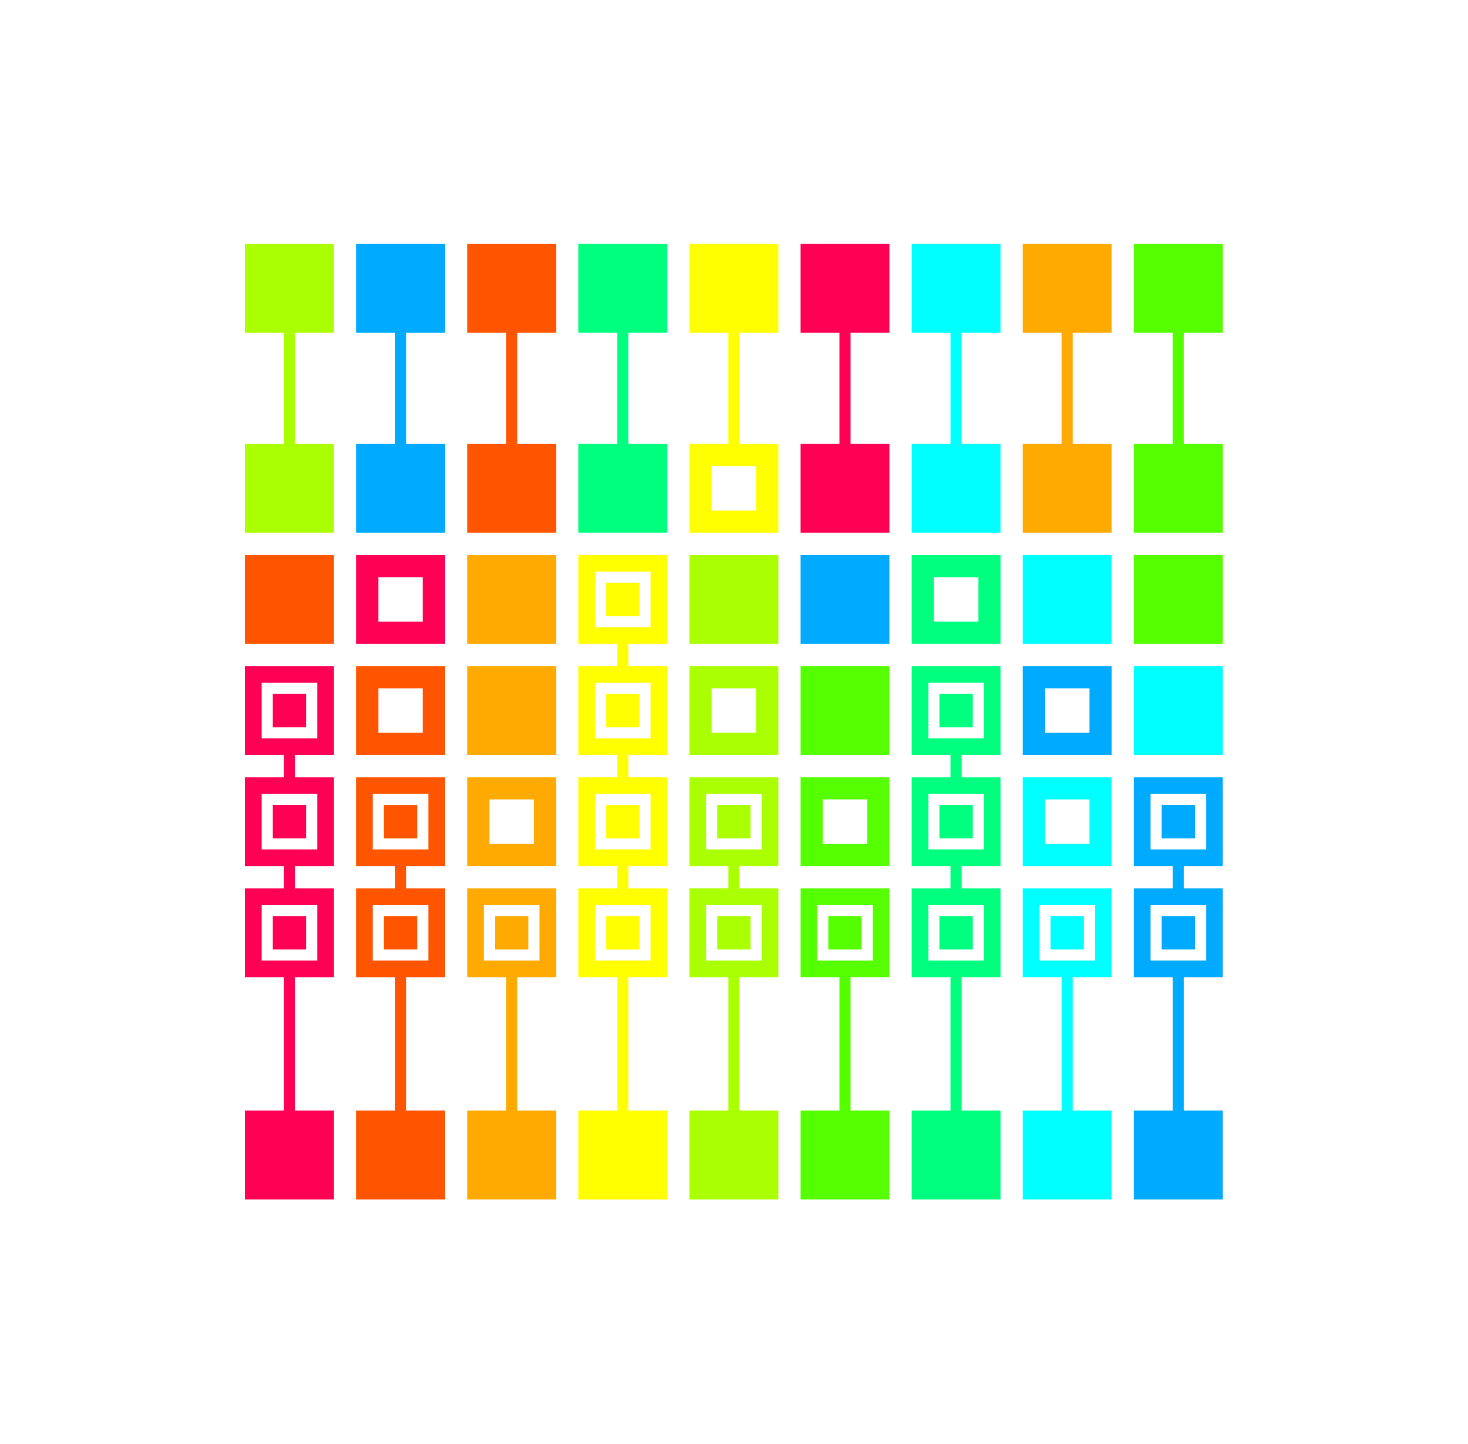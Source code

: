 <?xml version="1.0"?>
<!DOCTYPE ipe SYSTEM "ipe.dtd">
<ipe version="70206" creator="Ipe 7.2.7">
<info created="D:20170410232037" modified="D:20170411113104"/>
<ipestyle name="basic">
<symbol name="arrow/arc(spx)">
<path stroke="sym-stroke" fill="sym-stroke" pen="sym-pen">
0 0 m
-1 0.333 l
-1 -0.333 l
h
</path>
</symbol>
<symbol name="arrow/farc(spx)">
<path stroke="sym-stroke" fill="white" pen="sym-pen">
0 0 m
-1 0.333 l
-1 -0.333 l
h
</path>
</symbol>
<symbol name="arrow/ptarc(spx)">
<path stroke="sym-stroke" fill="sym-stroke" pen="sym-pen">
0 0 m
-1 0.333 l
-0.8 0 l
-1 -0.333 l
h
</path>
</symbol>
<symbol name="arrow/fptarc(spx)">
<path stroke="sym-stroke" fill="white" pen="sym-pen">
0 0 m
-1 0.333 l
-0.8 0 l
-1 -0.333 l
h
</path>
</symbol>
<symbol name="mark/circle(sx)" transformations="translations">
<path fill="sym-stroke">
0.6 0 0 0.6 0 0 e
0.4 0 0 0.4 0 0 e
</path>
</symbol>
<symbol name="mark/disk(sx)" transformations="translations">
<path fill="sym-stroke">
0.6 0 0 0.6 0 0 e
</path>
</symbol>
<symbol name="mark/fdisk(sfx)" transformations="translations">
<group>
<path fill="sym-fill">
0.5 0 0 0.5 0 0 e
</path>
<path fill="sym-stroke" fillrule="eofill">
0.6 0 0 0.6 0 0 e
0.4 0 0 0.4 0 0 e
</path>
</group>
</symbol>
<symbol name="mark/box(sx)" transformations="translations">
<path fill="sym-stroke" fillrule="eofill">
-0.6 -0.6 m
0.6 -0.6 l
0.6 0.6 l
-0.6 0.6 l
h
-0.4 -0.4 m
0.4 -0.4 l
0.4 0.4 l
-0.4 0.4 l
h
</path>
</symbol>
<symbol name="mark/square(sx)" transformations="translations">
<path fill="sym-stroke">
-0.6 -0.6 m
0.6 -0.6 l
0.6 0.6 l
-0.6 0.6 l
h
</path>
</symbol>
<symbol name="mark/fsquare(sfx)" transformations="translations">
<group>
<path fill="sym-fill">
-0.5 -0.5 m
0.5 -0.5 l
0.5 0.5 l
-0.5 0.5 l
h
</path>
<path fill="sym-stroke" fillrule="eofill">
-0.6 -0.6 m
0.6 -0.6 l
0.6 0.6 l
-0.6 0.6 l
h
-0.4 -0.4 m
0.4 -0.4 l
0.4 0.4 l
-0.4 0.4 l
h
</path>
</group>
</symbol>
<symbol name="mark/cross(sx)" transformations="translations">
<group>
<path fill="sym-stroke">
-0.43 -0.57 m
0.57 0.43 l
0.43 0.57 l
-0.57 -0.43 l
h
</path>
<path fill="sym-stroke">
-0.43 0.57 m
0.57 -0.43 l
0.43 -0.57 l
-0.57 0.43 l
h
</path>
</group>
</symbol>
<symbol name="arrow/fnormal(spx)">
<path stroke="sym-stroke" fill="white" pen="sym-pen">
0 0 m
-1 0.333 l
-1 -0.333 l
h
</path>
</symbol>
<symbol name="arrow/pointed(spx)">
<path stroke="sym-stroke" fill="sym-stroke" pen="sym-pen">
0 0 m
-1 0.333 l
-0.8 0 l
-1 -0.333 l
h
</path>
</symbol>
<symbol name="arrow/fpointed(spx)">
<path stroke="sym-stroke" fill="white" pen="sym-pen">
0 0 m
-1 0.333 l
-0.8 0 l
-1 -0.333 l
h
</path>
</symbol>
<symbol name="arrow/linear(spx)">
<path stroke="sym-stroke" pen="sym-pen">
-1 0.333 m
0 0 l
-1 -0.333 l
</path>
</symbol>
<symbol name="arrow/fdouble(spx)">
<path stroke="sym-stroke" fill="white" pen="sym-pen">
0 0 m
-1 0.333 l
-1 -0.333 l
h
-1 0 m
-2 0.333 l
-2 -0.333 l
h
</path>
</symbol>
<symbol name="arrow/double(spx)">
<path stroke="sym-stroke" fill="sym-stroke" pen="sym-pen">
0 0 m
-1 0.333 l
-1 -0.333 l
h
-1 0 m
-2 0.333 l
-2 -0.333 l
h
</path>
</symbol>
<pen name="heavier" value="0.8"/>
<pen name="fat" value="1.2"/>
<pen name="ultrafat" value="2"/>
<symbolsize name="large" value="5"/>
<symbolsize name="small" value="2"/>
<symbolsize name="tiny" value="1.1"/>
<arrowsize name="large" value="10"/>
<arrowsize name="small" value="5"/>
<arrowsize name="tiny" value="3"/>
<color name="red" value="1 0 0"/>
<color name="green" value="0 1 0"/>
<color name="blue" value="0 0 1"/>
<color name="yellow" value="1 1 0"/>
<color name="orange" value="1 0.647 0"/>
<color name="gold" value="1 0.843 0"/>
<color name="purple" value="0.627 0.125 0.941"/>
<color name="gray" value="0.745"/>
<color name="brown" value="0.647 0.165 0.165"/>
<color name="navy" value="0 0 0.502"/>
<color name="pink" value="1 0.753 0.796"/>
<color name="seagreen" value="0.18 0.545 0.341"/>
<color name="turquoise" value="0.251 0.878 0.816"/>
<color name="violet" value="0.933 0.51 0.933"/>
<color name="darkblue" value="0 0 0.545"/>
<color name="darkcyan" value="0 0.545 0.545"/>
<color name="darkgray" value="0.663"/>
<color name="darkgreen" value="0 0.392 0"/>
<color name="darkmagenta" value="0.545 0 0.545"/>
<color name="darkorange" value="1 0.549 0"/>
<color name="darkred" value="0.545 0 0"/>
<color name="lightblue" value="0.678 0.847 0.902"/>
<color name="lightcyan" value="0.878 1 1"/>
<color name="lightgray" value="0.827"/>
<color name="lightgreen" value="0.565 0.933 0.565"/>
<color name="lightyellow" value="1 1 0.878"/>
<dashstyle name="dashed" value="[4] 0"/>
<dashstyle name="dotted" value="[1 3] 0"/>
<dashstyle name="dash dotted" value="[4 2 1 2] 0"/>
<dashstyle name="dash dot dotted" value="[4 2 1 2 1 2] 0"/>
<textsize name="large" value="\large"/>
<textsize name="Large" value="\Large"/>
<textsize name="LARGE" value="\LARGE"/>
<textsize name="huge" value="\huge"/>
<textsize name="Huge" value="\Huge"/>
<textsize name="small" value="\small"/>
<textsize name="footnote" value="\footnotesize"/>
<textsize name="tiny" value="\tiny"/>
<textstyle name="center" begin="\begin{center}" end="\end{center}"/>
<textstyle name="itemize" begin="\begin{itemize}" end="\end{itemize}"/>
<textstyle name="item" begin="\begin{itemize}\item{}" end="\end{itemize}"/>
<gridsize name="4 pts" value="4"/>
<gridsize name="8 pts (~3 mm)" value="8"/>
<gridsize name="16 pts (~6 mm)" value="16"/>
<gridsize name="32 pts (~12 mm)" value="32"/>
<gridsize name="10 pts (~3.5 mm)" value="10"/>
<gridsize name="20 pts (~7 mm)" value="20"/>
<gridsize name="14 pts (~5 mm)" value="14"/>
<gridsize name="28 pts (~10 mm)" value="28"/>
<gridsize name="56 pts (~20 mm)" value="56"/>
<anglesize name="90 deg" value="90"/>
<anglesize name="60 deg" value="60"/>
<anglesize name="45 deg" value="45"/>
<anglesize name="30 deg" value="30"/>
<anglesize name="22.5 deg" value="22.5"/>
<opacity name="10%" value="0.1"/>
<opacity name="30%" value="0.3"/>
<opacity name="50%" value="0.5"/>
<opacity name="75%" value="0.75"/>
<tiling name="falling" angle="-60" step="4" width="1"/>
<tiling name="rising" angle="30" step="4" width="1"/>
</ipestyle>
<page>
<layer name="alpha"/>
<view layers="alpha" active="alpha"/>
<path layer="alpha" matrix="1.1 0 0 1.1 -27.2 -45.2" fill="white">
32 688 m
32 216 l
512 216 l
512 688 l
h
</path>
<path stroke="1 1 0" pen="4">
272 608 m
272 536 l
</path>
<path stroke="1 0 0.333" pen="4">
112 456 m
112 296 l
</path>
<path stroke="1 0.333 0" pen="4">
152 416 m
152 296 l
</path>
<path stroke="1 0.667 0" pen="4">
192 376 m
192 296 l
</path>
<path stroke="0 0.667 1" pen="4">
432 416 m
432 296 l
</path>
<path stroke="0 1 1" pen="4">
392 376 m
392 296 l
</path>
<path stroke="0.333 1 0" pen="4">
312 376 m
312 296 l
</path>
<path stroke="0 1 0.498" pen="4">
352 456 m
352 296 l
</path>
<path stroke="0.667 1 0" pen="4">
272 416 m
272 296 l
</path>
<path stroke="1 1 0" pen="4">
232 496 m
232 296 l
</path>
<path matrix="0.5 0 0 0.5 32 -72" fill="1 0 0.333">
128 768 m
128 704 l
192 704 l
192 768 l
h
</path>
<path matrix="0.5 0 0 0.5 72 -72" fill="1 0.333 0">
128 768 m
128 704 l
192 704 l
192 768 l
h
</path>
<path matrix="0.5 0 0 0.5 112 -72" fill="1 0.667 0">
128 768 m
128 704 l
192 704 l
192 768 l
h
</path>
<path matrix="0.5 0 0 0.5 152 -72" fill="1 1 0">
128 768 m
128 704 l
192 704 l
192 768 l
h
</path>
<path matrix="0.5 0 0 0.5 192 -72" fill="0.667 1 0">
128 768 m
128 704 l
192 704 l
192 768 l
h
</path>
<path matrix="0.5 0 0 0.5 232 -72" fill="0.333 1 0">
128 768 m
128 704 l
192 704 l
192 768 l
h
</path>
<path matrix="0.5 0 0 0.5 272 -72" fill="0 1 0.498">
128 768 m
128 704 l
192 704 l
192 768 l
h
</path>
<path matrix="0.5 0 0 0.5 312 -72" fill="0 1 1">
128 768 m
128 704 l
192 704 l
192 768 l
h
</path>
<path matrix="0.5 0 0 0.5 352 -72" fill="0 0.667 1">
128 768 m
128 704 l
192 704 l
192 768 l
h
</path>
<path matrix="0.5 0 0 0.5 232 240" fill="1 0 0.333">
128 768 m
128 704 l
192 704 l
192 768 l
h
</path>
<path matrix="0.5 0 0 0.5 112 240" fill="1 0.333 0">
128 768 m
128 704 l
192 704 l
192 768 l
h
</path>
<path matrix="0.5 0 0 0.5 312 240" fill="1 0.667 0">
128 768 m
128 704 l
192 704 l
192 768 l
h
</path>
<path matrix="0.5 0 0 0.5 192 240" fill="1 1 0">
128 768 m
128 704 l
192 704 l
192 768 l
h
</path>
<path matrix="0.5 0 0 0.5 32 240" fill="0.667 1 0">
128 768 m
128 704 l
192 704 l
192 768 l
h
</path>
<path matrix="0.5 0 0 0.5 352 240" fill="0.333 1 0">
128 768 m
128 704 l
192 704 l
192 768 l
h
</path>
<path matrix="0.5 0 0 0.5 152 240" fill="0 1 0.498">
128 768 m
128 704 l
192 704 l
192 768 l
h
</path>
<path matrix="0.5 0 0 0.5 272 240" fill="0 1 1">
128 768 m
128 704 l
192 704 l
192 768 l
h
</path>
<path matrix="0.5 0 0 0.5 72 240" fill="0 0.667 1">
128 768 m
128 704 l
192 704 l
192 768 l
h
</path>
<path matrix="0.5 0 0 0.5 232 168" fill="1 0 0.333">
128 768 m
128 704 l
192 704 l
192 768 l
h
</path>
<path matrix="0.5 0 0 0.5 112 168" fill="1 0.333 0">
128 768 m
128 704 l
192 704 l
192 768 l
h
</path>
<path matrix="0.5 0 0 0.5 312 168" fill="1 0.667 0">
128 768 m
128 704 l
192 704 l
192 768 l
h
</path>
<path matrix="0.5 0 0 0.5 192 168" fill="1 1 0">
128 768 m
128 704 l
192 704 l
192 768 l
h
</path>
<path matrix="0.5 0 0 0.5 32 168" fill="0.667 1 0">
128 768 m
128 704 l
192 704 l
192 768 l
h
</path>
<path matrix="0.5 0 0 0.5 352 168" fill="0.333 1 0">
128 768 m
128 704 l
192 704 l
192 768 l
h
</path>
<path matrix="0.5 0 0 0.5 152 168" fill="0 1 0.498">
128 768 m
128 704 l
192 704 l
192 768 l
h
</path>
<path matrix="0.5 0 0 0.5 272 168" fill="0 1 1">
128 768 m
128 704 l
192 704 l
192 768 l
h
</path>
<path matrix="0.5 0 0 0.5 72 168" fill="0 0.667 1">
128 768 m
128 704 l
192 704 l
192 768 l
h
</path>
<path fill="white">
264 544 m
264 528 l
280 528 l
280 544 l
h
</path>
<path matrix="0.5 0 0 0.5 72 128" fill="1 0 0.333">
128 768 m
128 704 l
192 704 l
192 768 l
h
</path>
<path matrix="0.5 0 0 0.5 32 128" fill="1 0.333 0">
128 768 m
128 704 l
192 704 l
192 768 l
h
</path>
<path matrix="0.5 0 0 0.5 112 128" fill="1 0.667 0">
128 768 m
128 704 l
192 704 l
192 768 l
h
</path>
<path matrix="0.5 0 0 0.5 152 128" fill="1 1 0">
128 768 m
128 704 l
192 704 l
192 768 l
h
</path>
<path matrix="0.5 0 0 0.5 192 128" fill="0.667 1 0">
128 768 m
128 704 l
192 704 l
192 768 l
h
</path>
<path matrix="0.5 0 0 0.5 352 128" fill="0.333 1 0">
128 768 m
128 704 l
192 704 l
192 768 l
h
</path>
<path matrix="0.5 0 0 0.5 272 128" fill="0 1 0.498">
128 768 m
128 704 l
192 704 l
192 768 l
h
</path>
<path matrix="0.5 0 0 0.5 312 128" fill="0 1 1">
128 768 m
128 704 l
192 704 l
192 768 l
h
</path>
<path matrix="0.5 0 0 0.5 232 128" fill="0 0.667 1">
128 768 m
128 704 l
192 704 l
192 768 l
h
</path>
<path matrix="1 0 0 1 -120 -40" fill="white">
264 544 m
264 528 l
280 528 l
280 544 l
h
</path>
<path matrix="1 0 0 1 80 -40" fill="white">
264 544 m
264 528 l
280 528 l
280 544 l
h
</path>
<path matrix="1 0 0 1 -40 -40" stroke="white" pen="4" join="0">
264 544 m
264 528 l
280 528 l
280 544 l
h
</path>
<path matrix="0.5 0 0 0.5 32 88" fill="1 0 0.333">
128 768 m
128 704 l
192 704 l
192 768 l
h
</path>
<path matrix="0.5 0 0 0.5 72 88" fill="1 0.333 0">
128 768 m
128 704 l
192 704 l
192 768 l
h
</path>
<path matrix="0.5 0 0 0.5 112 88" fill="1 0.667 0">
128 768 m
128 704 l
192 704 l
192 768 l
h
</path>
<path matrix="0.5 0 0 0.5 152 88" fill="1 1 0">
128 768 m
128 704 l
192 704 l
192 768 l
h
</path>
<path matrix="0.5 0 0 0.5 192 88" fill="0.667 1 0">
128 768 m
128 704 l
192 704 l
192 768 l
h
</path>
<path matrix="0.5 0 0 0.5 232 88" fill="0.333 1 0">
128 768 m
128 704 l
192 704 l
192 768 l
h
</path>
<path matrix="0.5 0 0 0.5 272 88" fill="0 1 0.498">
128 768 m
128 704 l
192 704 l
192 768 l
h
</path>
<path matrix="0.5 0 0 0.5 352 88" fill="0 1 1">
128 768 m
128 704 l
192 704 l
192 768 l
h
</path>
<path matrix="0.5 0 0 0.5 312 88" fill="0 0.667 1">
128 768 m
128 704 l
192 704 l
192 768 l
h
</path>
<path matrix="1 0 0 1 -40 -80" stroke="white" pen="4" join="0">
264 544 m
264 528 l
280 528 l
280 544 l
h
</path>
<path matrix="1 0 0 1 -160 -80" stroke="white" pen="4" join="0">
264 544 m
264 528 l
280 528 l
280 544 l
h
</path>
<path matrix="1 0 0 1 80 -80" stroke="white" pen="4" join="0">
264 544 m
264 528 l
280 528 l
280 544 l
h
</path>
<path matrix="1 0 0 1 -120 -80" fill="white">
264 544 m
264 528 l
280 528 l
280 544 l
h
</path>
<path matrix="1 0 0 1 0 -80" fill="white">
264 544 m
264 528 l
280 528 l
280 544 l
h
</path>
<path matrix="1 0 0 1 120 -80" fill="white">
264 544 m
264 528 l
280 528 l
280 544 l
h
</path>
<path matrix="0.5 0 0 0.5 32 48" fill="1 0 0.333">
128 768 m
128 704 l
192 704 l
192 768 l
h
</path>
<path matrix="0.5 0 0 0.5 72 48" fill="1 0.333 0">
128 768 m
128 704 l
192 704 l
192 768 l
h
</path>
<path matrix="0.5 0 0 0.5 112 48" fill="1 0.667 0">
128 768 m
128 704 l
192 704 l
192 768 l
h
</path>
<path matrix="0.5 0 0 0.5 152 48" fill="1 1 0">
128 768 m
128 704 l
192 704 l
192 768 l
h
</path>
<path matrix="0.5 0 0 0.5 192 48" fill="0.667 1 0">
128 768 m
128 704 l
192 704 l
192 768 l
h
</path>
<path matrix="0.5 0 0 0.5 232 48" fill="0.333 1 0">
128 768 m
128 704 l
192 704 l
192 768 l
h
</path>
<path matrix="0.5 0 0 0.5 272 48" fill="0 1 0.498">
128 768 m
128 704 l
192 704 l
192 768 l
h
</path>
<path matrix="0.5 0 0 0.5 312 48" fill="0 1 1">
128 768 m
128 704 l
192 704 l
192 768 l
h
</path>
<path matrix="0.5 0 0 0.5 352 48" fill="0 0.667 1">
128 768 m
128 704 l
192 704 l
192 768 l
h
</path>
<path matrix="1 0 0 1 -40 -120" stroke="white" pen="4" join="0">
264 544 m
264 528 l
280 528 l
280 544 l
h
</path>
<path matrix="1 0 0 1 -160 -120" stroke="white" pen="4" join="0">
264 544 m
264 528 l
280 528 l
280 544 l
h
</path>
<path matrix="1 0 0 1 80 -120" stroke="white" pen="4" join="0">
264 544 m
264 528 l
280 528 l
280 544 l
h
</path>
<path matrix="1 0 0 1 -80 -120" fill="white">
264 544 m
264 528 l
280 528 l
280 544 l
h
</path>
<path matrix="1 0 0 1 40 -120" fill="white">
264 544 m
264 528 l
280 528 l
280 544 l
h
</path>
<path matrix="1 0 0 1 120 -120" fill="white">
264 544 m
264 528 l
280 528 l
280 544 l
h
</path>
<path matrix="1 0 0 1 160 -120" stroke="white" pen="4" join="0">
264 544 m
264 528 l
280 528 l
280 544 l
h
</path>
<path matrix="1 0 0 1 0 -120" stroke="white" pen="4" join="0">
264 544 m
264 528 l
280 528 l
280 544 l
h
</path>
<path matrix="1 0 0 1 -120 -120" stroke="white" pen="4" join="0">
264 544 m
264 528 l
280 528 l
280 544 l
h
</path>
<path matrix="0.5 0 0 0.5 32 8" fill="1 0 0.333">
128 768 m
128 704 l
192 704 l
192 768 l
h
</path>
<path matrix="0.5 0 0 0.5 72 8" fill="1 0.333 0">
128 768 m
128 704 l
192 704 l
192 768 l
h
</path>
<path matrix="0.5 0 0 0.5 112 8" fill="1 0.667 0">
128 768 m
128 704 l
192 704 l
192 768 l
h
</path>
<path matrix="0.5 0 0 0.5 152 8" fill="1 1 0">
128 768 m
128 704 l
192 704 l
192 768 l
h
</path>
<path matrix="0.5 0 0 0.5 192 8" fill="0.667 1 0">
128 768 m
128 704 l
192 704 l
192 768 l
h
</path>
<path matrix="0.5 0 0 0.5 232 8" fill="0.333 1 0">
128 768 m
128 704 l
192 704 l
192 768 l
h
</path>
<path matrix="0.5 0 0 0.5 272 8" fill="0 1 0.498">
128 768 m
128 704 l
192 704 l
192 768 l
h
</path>
<path matrix="0.5 0 0 0.5 312 8" fill="0 1 1">
128 768 m
128 704 l
192 704 l
192 768 l
h
</path>
<path matrix="0.5 0 0 0.5 352 8" fill="0 0.667 1">
128 768 m
128 704 l
192 704 l
192 768 l
h
</path>
<path matrix="1 0 0 1 -40 -160" stroke="white" pen="4" join="0">
264 544 m
264 528 l
280 528 l
280 544 l
h
</path>
<path matrix="1 0 0 1 -160 -160" stroke="white" pen="4" join="0">
264 544 m
264 528 l
280 528 l
280 544 l
h
</path>
<path matrix="1 0 0 1 80 -160" stroke="white" pen="4" join="0">
264 544 m
264 528 l
280 528 l
280 544 l
h
</path>
<path matrix="1 0 0 1 160 -160" stroke="white" pen="4" join="0">
264 544 m
264 528 l
280 528 l
280 544 l
h
</path>
<path matrix="1 0 0 1 0 -160" stroke="white" pen="4" join="0">
264 544 m
264 528 l
280 528 l
280 544 l
h
</path>
<path matrix="1 0 0 1 -120 -160" stroke="white" pen="4" join="0">
264 544 m
264 528 l
280 528 l
280 544 l
h
</path>
<path matrix="1 0 0 1 -80 -160" stroke="white" pen="4" join="0">
264 544 m
264 528 l
280 528 l
280 544 l
h
</path>
<path matrix="1 0 0 1 40 -160" stroke="white" pen="4" join="0">
264 544 m
264 528 l
280 528 l
280 544 l
h
</path>
<path matrix="1 0 0 1 120 -160" stroke="white" pen="4" join="0">
264 544 m
264 528 l
280 528 l
280 544 l
h
</path>
<path stroke="1 0 0.333" pen="4">
312 608 m
312 536 l
</path>
<path stroke="1 0.333 0" pen="4">
192 608 m
192 536 l
</path>
<path stroke="1 0.667 0" pen="4">
392 608 m
392 536 l
</path>
<path stroke="0.667 1 0" pen="4">
112 608 m
112 536 l
</path>
<path stroke="0.333 1 0" pen="4">
432 608 m
432 536 l
</path>
<path stroke="0 1 0.498" pen="4">
232 608 m
232 536 l
</path>
<path stroke="0 1 1" pen="4">
352 608 m
352 536 l
</path>
<path stroke="0 0.667 1" pen="4">
152 608 m
152 536 l
</path>
</page>
</ipe>
